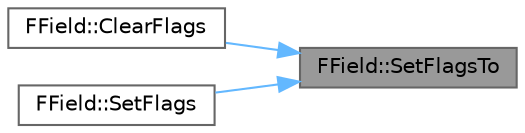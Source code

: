 digraph "FField::SetFlagsTo"
{
 // INTERACTIVE_SVG=YES
 // LATEX_PDF_SIZE
  bgcolor="transparent";
  edge [fontname=Helvetica,fontsize=10,labelfontname=Helvetica,labelfontsize=10];
  node [fontname=Helvetica,fontsize=10,shape=box,height=0.2,width=0.4];
  rankdir="RL";
  Node1 [id="Node000001",label="FField::SetFlagsTo",height=0.2,width=0.4,color="gray40", fillcolor="grey60", style="filled", fontcolor="black",tooltip="Set the object flags directly."];
  Node1 -> Node2 [id="edge1_Node000001_Node000002",dir="back",color="steelblue1",style="solid",tooltip=" "];
  Node2 [id="Node000002",label="FField::ClearFlags",height=0.2,width=0.4,color="grey40", fillcolor="white", style="filled",URL="$d5/d7d/classFField.html#abef956a691750f0aacf3a24a0a6df17a",tooltip=" "];
  Node1 -> Node3 [id="edge2_Node000001_Node000003",dir="back",color="steelblue1",style="solid",tooltip=" "];
  Node3 [id="Node000003",label="FField::SetFlags",height=0.2,width=0.4,color="grey40", fillcolor="white", style="filled",URL="$d5/d7d/classFField.html#aef9df12be5924640b74173745c93dcea",tooltip=" "];
}
